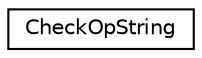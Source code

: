digraph "Graphical Class Hierarchy"
{
 // LATEX_PDF_SIZE
  edge [fontname="Helvetica",fontsize="10",labelfontname="Helvetica",labelfontsize="10"];
  node [fontname="Helvetica",fontsize="10",shape=record];
  rankdir="LR";
  Node0 [label="CheckOpString",height=0.2,width=0.4,color="black", fillcolor="white", style="filled",URL="$structgoogle_1_1_check_op_string.html",tooltip=" "];
}
